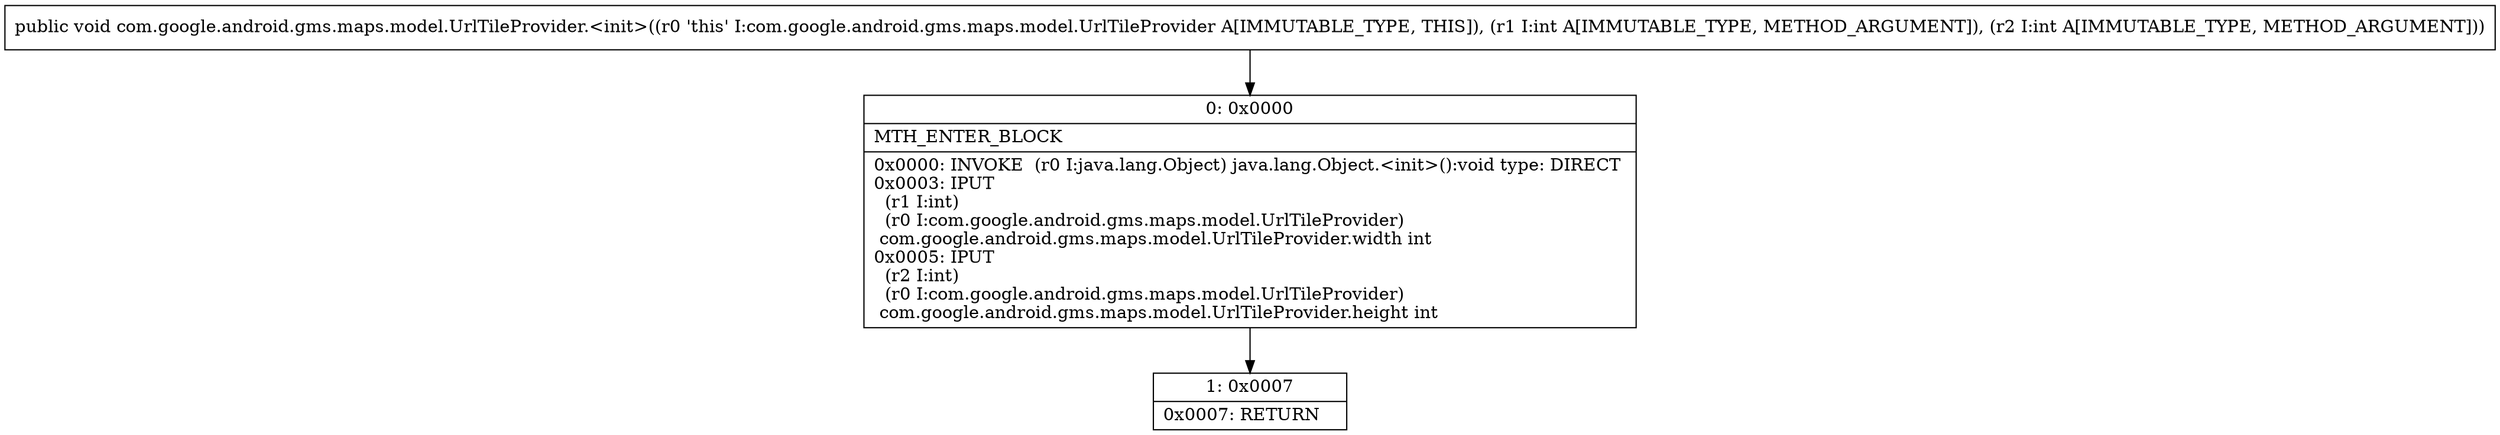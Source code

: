 digraph "CFG forcom.google.android.gms.maps.model.UrlTileProvider.\<init\>(II)V" {
Node_0 [shape=record,label="{0\:\ 0x0000|MTH_ENTER_BLOCK\l|0x0000: INVOKE  (r0 I:java.lang.Object) java.lang.Object.\<init\>():void type: DIRECT \l0x0003: IPUT  \l  (r1 I:int)\l  (r0 I:com.google.android.gms.maps.model.UrlTileProvider)\l com.google.android.gms.maps.model.UrlTileProvider.width int \l0x0005: IPUT  \l  (r2 I:int)\l  (r0 I:com.google.android.gms.maps.model.UrlTileProvider)\l com.google.android.gms.maps.model.UrlTileProvider.height int \l}"];
Node_1 [shape=record,label="{1\:\ 0x0007|0x0007: RETURN   \l}"];
MethodNode[shape=record,label="{public void com.google.android.gms.maps.model.UrlTileProvider.\<init\>((r0 'this' I:com.google.android.gms.maps.model.UrlTileProvider A[IMMUTABLE_TYPE, THIS]), (r1 I:int A[IMMUTABLE_TYPE, METHOD_ARGUMENT]), (r2 I:int A[IMMUTABLE_TYPE, METHOD_ARGUMENT])) }"];
MethodNode -> Node_0;
Node_0 -> Node_1;
}

